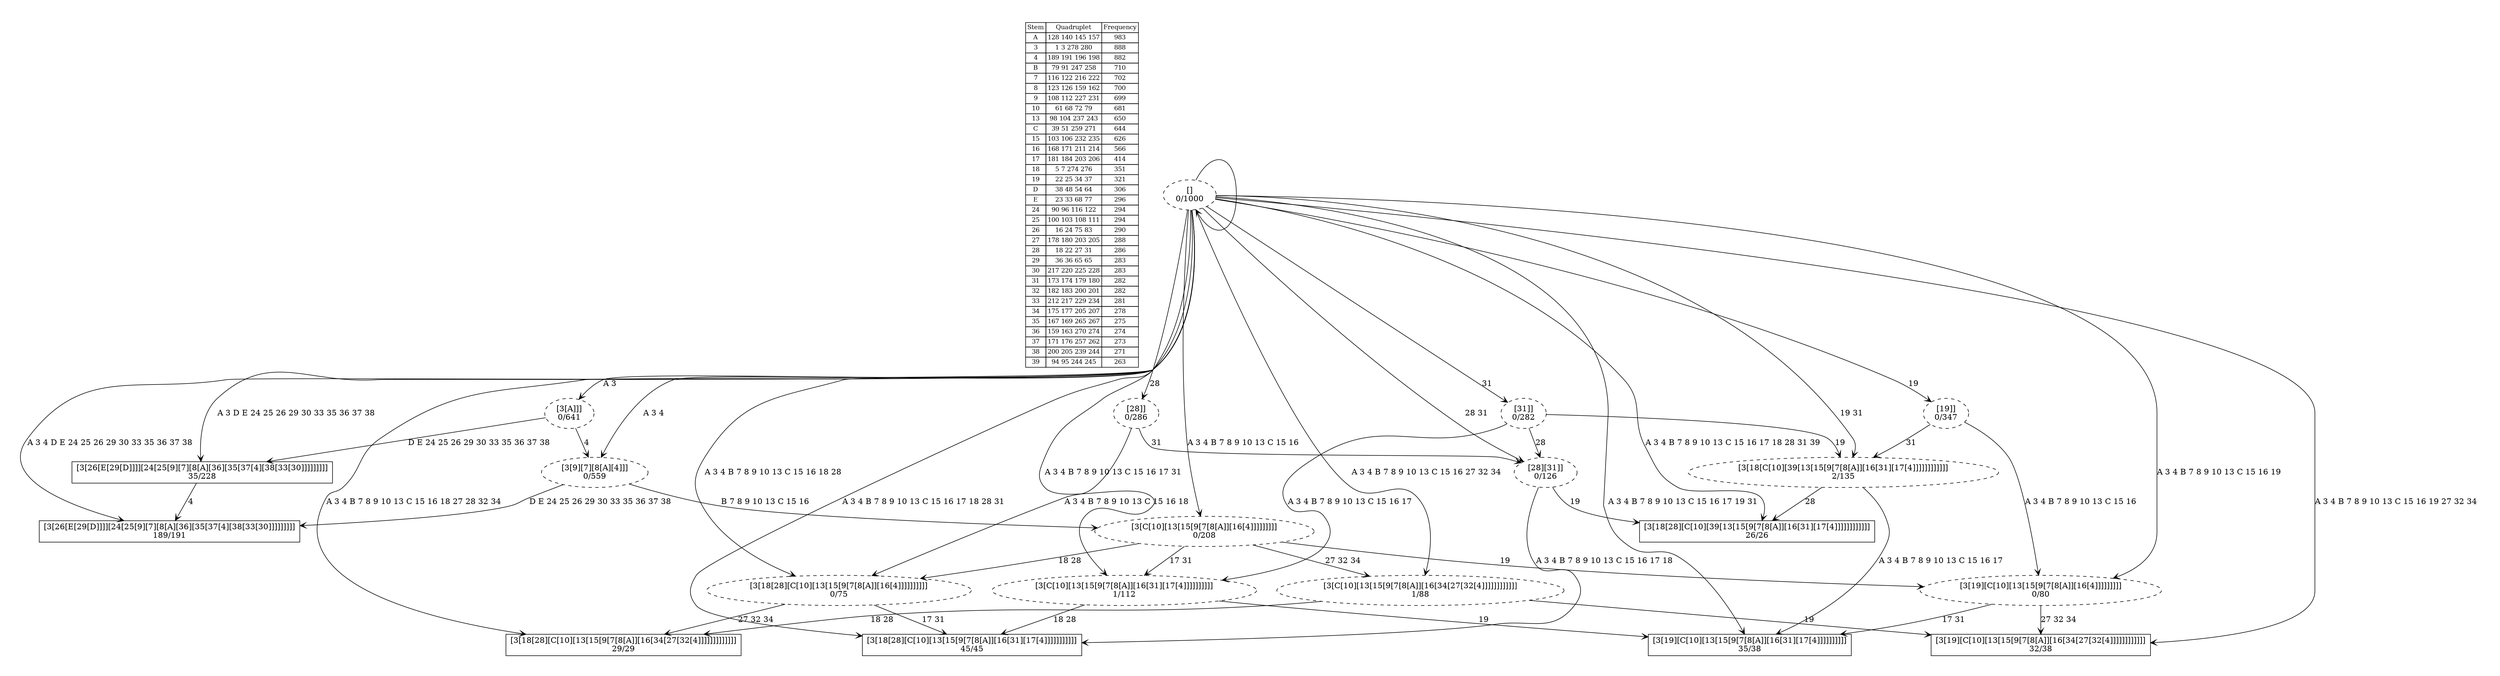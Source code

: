 digraph G {
	pad = 0.5;
	nodesep = 0.5;
"legend" [label = < <table border="0" cellborder="1" cellspacing="0"><tr><td>Stem</td><td>Quadruplet</td><td>Frequency</td></tr>
<tr><td>A</td><td>128 140 145 157</td><td>983</td></tr>
<tr><td>3</td><td>1 3 278 280</td><td>888</td></tr>
<tr><td>4</td><td>189 191 196 198</td><td>882</td></tr>
<tr><td>B</td><td>79 91 247 258</td><td>710</td></tr>
<tr><td>7</td><td>116 122 216 222</td><td>702</td></tr>
<tr><td>8</td><td>123 126 159 162</td><td>700</td></tr>
<tr><td>9</td><td>108 112 227 231</td><td>699</td></tr>
<tr><td>10</td><td>61 68 72 79</td><td>681</td></tr>
<tr><td>13</td><td>98 104 237 243</td><td>650</td></tr>
<tr><td>C</td><td>39 51 259 271</td><td>644</td></tr>
<tr><td>15</td><td>103 106 232 235</td><td>626</td></tr>
<tr><td>16</td><td>168 171 211 214</td><td>566</td></tr>
<tr><td>17</td><td>181 184 203 206</td><td>414</td></tr>
<tr><td>18</td><td>5 7 274 276</td><td>351</td></tr>
<tr><td>19</td><td>22 25 34 37</td><td>321</td></tr>
<tr><td>D</td><td>38 48 54 64</td><td>306</td></tr>
<tr><td>E</td><td>23 33 68 77</td><td>296</td></tr>
<tr><td>24</td><td>90 96 116 122</td><td>294</td></tr>
<tr><td>25</td><td>100 103 108 111</td><td>294</td></tr>
<tr><td>26</td><td>16 24 75 83</td><td>290</td></tr>
<tr><td>27</td><td>178 180 203 205</td><td>288</td></tr>
<tr><td>28</td><td>18 22 27 31</td><td>286</td></tr>
<tr><td>29</td><td>36 36 65 65</td><td>283</td></tr>
<tr><td>30</td><td>217 220 225 228</td><td>283</td></tr>
<tr><td>31</td><td>173 174 179 180</td><td>282</td></tr>
<tr><td>32</td><td>182 183 200 201</td><td>282</td></tr>
<tr><td>33</td><td>212 217 229 234</td><td>281</td></tr>
<tr><td>34</td><td>175 177 205 207</td><td>278</td></tr>
<tr><td>35</td><td>167 169 265 267</td><td>275</td></tr>
<tr><td>36</td><td>159 163 270 274</td><td>274</td></tr>
<tr><td>37</td><td>171 176 257 262</td><td>273</td></tr>
<tr><td>38</td><td>200 205 239 244</td><td>271</td></tr>
<tr><td>39</td><td>94 95 244 245</td><td>263</td></tr>
</table>>, shape = plaintext, fontsize=11];
"A 3 4 D E 24 25 26 29 30 33 35 36 37 38 " [shape = box];
"A 3 4 B 7 8 9 10 13 C 15 16 17 18 28 31 " [shape = box];
"A 3 D E 24 25 26 29 30 33 35 36 37 38 " [shape = box];
"A 3 4 B 7 8 9 10 13 C 15 16 17 19 31 " [shape = box];
"A 3 4 B 7 8 9 10 13 C 15 16 19 27 32 34 " [shape = box];
"A 3 4 B 7 8 9 10 13 C 15 16 18 27 28 32 34 " [shape = box];
"A 3 4 B 7 8 9 10 13 C 15 16 17 18 28 31 39 " [shape = box];
"A 3 4 " [style = dashed];
"" [style = dashed];
"A 3 " [style = dashed];
"A 3 4 B 7 8 9 10 13 C 15 16 17 31 " [style = dashed];
"A 3 4 B 7 8 9 10 13 C 15 16 " [style = dashed];
"A 3 4 B 7 8 9 10 13 C 15 16 18 28 " [style = dashed];
"28 31 " [style = dashed];
"A 3 4 B 7 8 9 10 13 C 15 16 19 " [style = dashed];
"19 31 " [style = dashed];
"A 3 4 B 7 8 9 10 13 C 15 16 27 32 34 " [style = dashed];
"19 " [style = dashed];
"28 " [style = dashed];
"31 " [style = dashed];
"A 3 4 D E 24 25 26 29 30 33 35 36 37 38 " [label = "[3[26[E[29[D]]]][24[25[9][7][8[A][36][35[37[4][38[33[30]]]]]]]]]\n189/191"];
"A 3 4 B 7 8 9 10 13 C 15 16 17 18 28 31 " [label = "[3[18[28][C[10][13[15[9[7[8[A]][16[31][17[4]]]]]]]]]]]\n45/45"];
"A 3 D E 24 25 26 29 30 33 35 36 37 38 " [label = "[3[26[E[29[D]]]][24[25[9][7][8[A][36][35[37[4][38[33[30]]]]]]]]]\n35/228"];
"A 3 4 B 7 8 9 10 13 C 15 16 17 19 31 " [label = "[3[19][C[10][13[15[9[7[8[A]][16[31][17[4]]]]]]]]]]\n35/38"];
"A 3 4 B 7 8 9 10 13 C 15 16 19 27 32 34 " [label = "[3[19][C[10][13[15[9[7[8[A]][16[34[27[32[4]]]]]]]]]]]]\n32/38"];
"A 3 4 B 7 8 9 10 13 C 15 16 18 27 28 32 34 " [label = "[3[18[28][C[10][13[15[9[7[8[A]][16[34[27[32[4]]]]]]]]]]]]]\n29/29"];
"A 3 4 B 7 8 9 10 13 C 15 16 17 18 28 31 39 " [label = "[3[18[28][C[10][39[13[15[9[7[8[A]][16[31][17[4]]]]]]]]]]]]\n26/26"];
"A 3 4 " [label = "[3[9][7][8[A][4]]]\n0/559"];
"" [label = "[9][7][8]\n0/1000"];
"A 3 " [label = "[3[A]]]\n0/641"];
"A 3 4 B 7 8 9 10 13 C 15 16 17 31 " [label = "[3[C[10][13[15[9[7[8[A]][16[31][17[4]]]]]]]]]]\n1/112"];
"A 3 4 B 7 8 9 10 13 C 15 16 " [label = "[3[C[10][13[15[9[7[8[A]][16[4]]]]]]]]]\n0/208"];
"A 3 4 B 7 8 9 10 13 C 15 16 18 28 " [label = "[3[18[28][C[10][13[15[9[7[8[A]][16[4]]]]]]]]]]\n0/75"];
"28 31 " [label = "[28][31]]\n0/126"];
"A 3 4 B 7 8 9 10 13 C 15 16 19 " [label = "[3[19][C[10][13[15[9[7[8[A]][16[4]]]]]]]]]\n0/80"];
"19 31 " [label = "[3[18[C[10][39[13[15[9[7[8[A]][16[31][17[4]]]]]]]]]]]]\n2/135"];
"A 3 4 B 7 8 9 10 13 C 15 16 27 32 34 " [label = "[3[C[10][13[15[9[7[8[A]][16[34[27[32[4]]]]]]]]]]]]\n1/88"];
"19 " [label = "[19]]\n0/347"];
"28 " [label = "[28]]\n0/286"];
"31 " [label = "[31]]\n0/282"];
"" [label = "[]\n0/1000"];
"A 3 D E 24 25 26 29 30 33 35 36 37 38 " -> "A 3 4 D E 24 25 26 29 30 33 35 36 37 38 " [label = "4 ", arrowhead = vee];
"A 3 4 " -> "A 3 4 D E 24 25 26 29 30 33 35 36 37 38 " [label = "D E 24 25 26 29 30 33 35 36 37 38 ", arrowhead = vee];
"A 3 4 " -> "A 3 4 B 7 8 9 10 13 C 15 16 " [label = "B 7 8 9 10 13 C 15 16 ", arrowhead = vee];
"A 3 " -> "A 3 D E 24 25 26 29 30 33 35 36 37 38 " [label = "D E 24 25 26 29 30 33 35 36 37 38 ", arrowhead = vee];
"A 3 " -> "A 3 4 " [label = "4 ", arrowhead = vee];
"A 3 4 B 7 8 9 10 13 C 15 16 17 31 " -> "A 3 4 B 7 8 9 10 13 C 15 16 17 18 28 31 " [label = "18 28 ", arrowhead = vee];
"A 3 4 B 7 8 9 10 13 C 15 16 17 31 " -> "A 3 4 B 7 8 9 10 13 C 15 16 17 19 31 " [label = "19 ", arrowhead = vee];
"A 3 4 B 7 8 9 10 13 C 15 16 " -> "A 3 4 B 7 8 9 10 13 C 15 16 17 31 " [label = "17 31 ", arrowhead = vee];
"A 3 4 B 7 8 9 10 13 C 15 16 " -> "A 3 4 B 7 8 9 10 13 C 15 16 18 28 " [label = "18 28 ", arrowhead = vee];
"A 3 4 B 7 8 9 10 13 C 15 16 " -> "A 3 4 B 7 8 9 10 13 C 15 16 19 " [label = "19 ", arrowhead = vee];
"A 3 4 B 7 8 9 10 13 C 15 16 " -> "A 3 4 B 7 8 9 10 13 C 15 16 27 32 34 " [label = "27 32 34 ", arrowhead = vee];
"A 3 4 B 7 8 9 10 13 C 15 16 18 28 " -> "A 3 4 B 7 8 9 10 13 C 15 16 17 18 28 31 " [label = "17 31 ", arrowhead = vee];
"A 3 4 B 7 8 9 10 13 C 15 16 18 28 " -> "A 3 4 B 7 8 9 10 13 C 15 16 18 27 28 32 34 " [label = "27 32 34 ", arrowhead = vee];
"28 31 " -> "A 3 4 B 7 8 9 10 13 C 15 16 17 18 28 31 " [label = "A 3 4 B 7 8 9 10 13 C 15 16 17 18 ", arrowhead = vee];
"28 31 " -> "A 3 4 B 7 8 9 10 13 C 15 16 17 18 28 31 39 " [label = "19 ", arrowhead = vee];
"A 3 4 B 7 8 9 10 13 C 15 16 19 " -> "A 3 4 B 7 8 9 10 13 C 15 16 17 19 31 " [label = "17 31 ", arrowhead = vee];
"A 3 4 B 7 8 9 10 13 C 15 16 19 " -> "A 3 4 B 7 8 9 10 13 C 15 16 19 27 32 34 " [label = "27 32 34 ", arrowhead = vee];
"19 31 " -> "A 3 4 B 7 8 9 10 13 C 15 16 17 19 31 " [label = "A 3 4 B 7 8 9 10 13 C 15 16 17 ", arrowhead = vee];
"19 31 " -> "A 3 4 B 7 8 9 10 13 C 15 16 17 18 28 31 39 " [label = "28 ", arrowhead = vee];
"A 3 4 B 7 8 9 10 13 C 15 16 27 32 34 " -> "A 3 4 B 7 8 9 10 13 C 15 16 19 27 32 34 " [label = "19 ", arrowhead = vee];
"A 3 4 B 7 8 9 10 13 C 15 16 27 32 34 " -> "A 3 4 B 7 8 9 10 13 C 15 16 18 27 28 32 34 " [label = "18 28 ", arrowhead = vee];
"19 " -> "A 3 4 B 7 8 9 10 13 C 15 16 19 " [label = "A 3 4 B 7 8 9 10 13 C 15 16 ", arrowhead = vee];
"19 " -> "19 31 " [label = "31 ", arrowhead = vee];
"28 " -> "A 3 4 B 7 8 9 10 13 C 15 16 18 28 " [label = "A 3 4 B 7 8 9 10 13 C 15 16 18 ", arrowhead = vee];
"28 " -> "28 31 " [label = "31 ", arrowhead = vee];
"31 " -> "A 3 4 B 7 8 9 10 13 C 15 16 17 31 " [label = "A 3 4 B 7 8 9 10 13 C 15 16 17 ", arrowhead = vee];
"31 " -> "28 31 " [label = "28 ", arrowhead = vee];
"31 " -> "19 31 " [label = "19 ", arrowhead = vee];
"" -> "A 3 4 D E 24 25 26 29 30 33 35 36 37 38 " [label = "A 3 4 D E 24 25 26 29 30 33 35 36 37 38 ", arrowhead = vee];
"" -> "A 3 4 B 7 8 9 10 13 C 15 16 17 18 28 31 " [label = "A 3 4 B 7 8 9 10 13 C 15 16 17 18 28 31 ", arrowhead = vee];
"" -> "A 3 D E 24 25 26 29 30 33 35 36 37 38 " [label = "A 3 D E 24 25 26 29 30 33 35 36 37 38 ", arrowhead = vee];
"" -> "A 3 4 B 7 8 9 10 13 C 15 16 17 19 31 " [label = "A 3 4 B 7 8 9 10 13 C 15 16 17 19 31 ", arrowhead = vee];
"" -> "A 3 4 B 7 8 9 10 13 C 15 16 19 27 32 34 " [label = "A 3 4 B 7 8 9 10 13 C 15 16 19 27 32 34 ", arrowhead = vee];
"" -> "A 3 4 B 7 8 9 10 13 C 15 16 18 27 28 32 34 " [label = "A 3 4 B 7 8 9 10 13 C 15 16 18 27 28 32 34 ", arrowhead = vee];
"" -> "A 3 4 B 7 8 9 10 13 C 15 16 17 18 28 31 39 " [label = "A 3 4 B 7 8 9 10 13 C 15 16 17 18 28 31 39 ", arrowhead = vee];
"" -> "A 3 4 " [label = "A 3 4 ", arrowhead = vee];
"" -> "" [label = "", arrowhead = vee];
"" -> "A 3 " [label = "A 3 ", arrowhead = vee];
"" -> "A 3 4 B 7 8 9 10 13 C 15 16 17 31 " [label = "A 3 4 B 7 8 9 10 13 C 15 16 17 31 ", arrowhead = vee];
"" -> "A 3 4 B 7 8 9 10 13 C 15 16 " [label = "A 3 4 B 7 8 9 10 13 C 15 16 ", arrowhead = vee];
"" -> "A 3 4 B 7 8 9 10 13 C 15 16 18 28 " [label = "A 3 4 B 7 8 9 10 13 C 15 16 18 28 ", arrowhead = vee];
"" -> "28 31 " [label = "28 31 ", arrowhead = vee];
"" -> "A 3 4 B 7 8 9 10 13 C 15 16 19 " [label = "A 3 4 B 7 8 9 10 13 C 15 16 19 ", arrowhead = vee];
"" -> "19 31 " [label = "19 31 ", arrowhead = vee];
"" -> "A 3 4 B 7 8 9 10 13 C 15 16 27 32 34 " [label = "A 3 4 B 7 8 9 10 13 C 15 16 27 32 34 ", arrowhead = vee];
"" -> "19 " [label = "19 ", arrowhead = vee];
"" -> "28 " [label = "28 ", arrowhead = vee];
"" -> "31 " [label = "31 ", arrowhead = vee];
}